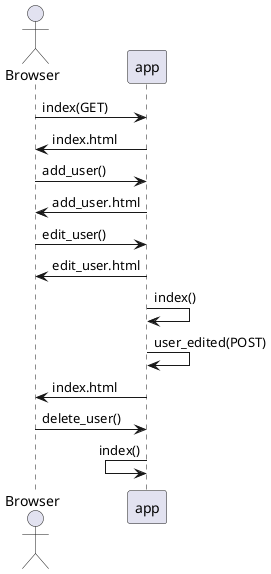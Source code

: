 @startuml

actor Browser

Browser -> app : index(GET)
Browser <- app : index.html

Browser -> app : add_user()
Browser <- app : add_user.html

Browser -> app : edit_user()
Browser <- app : edit_user.html

app -> app : index()
app -> app : user_edited(POST)
Browser <- app : index.html

Browser -> app : delete_user()
app <- app : index()

@enduml
